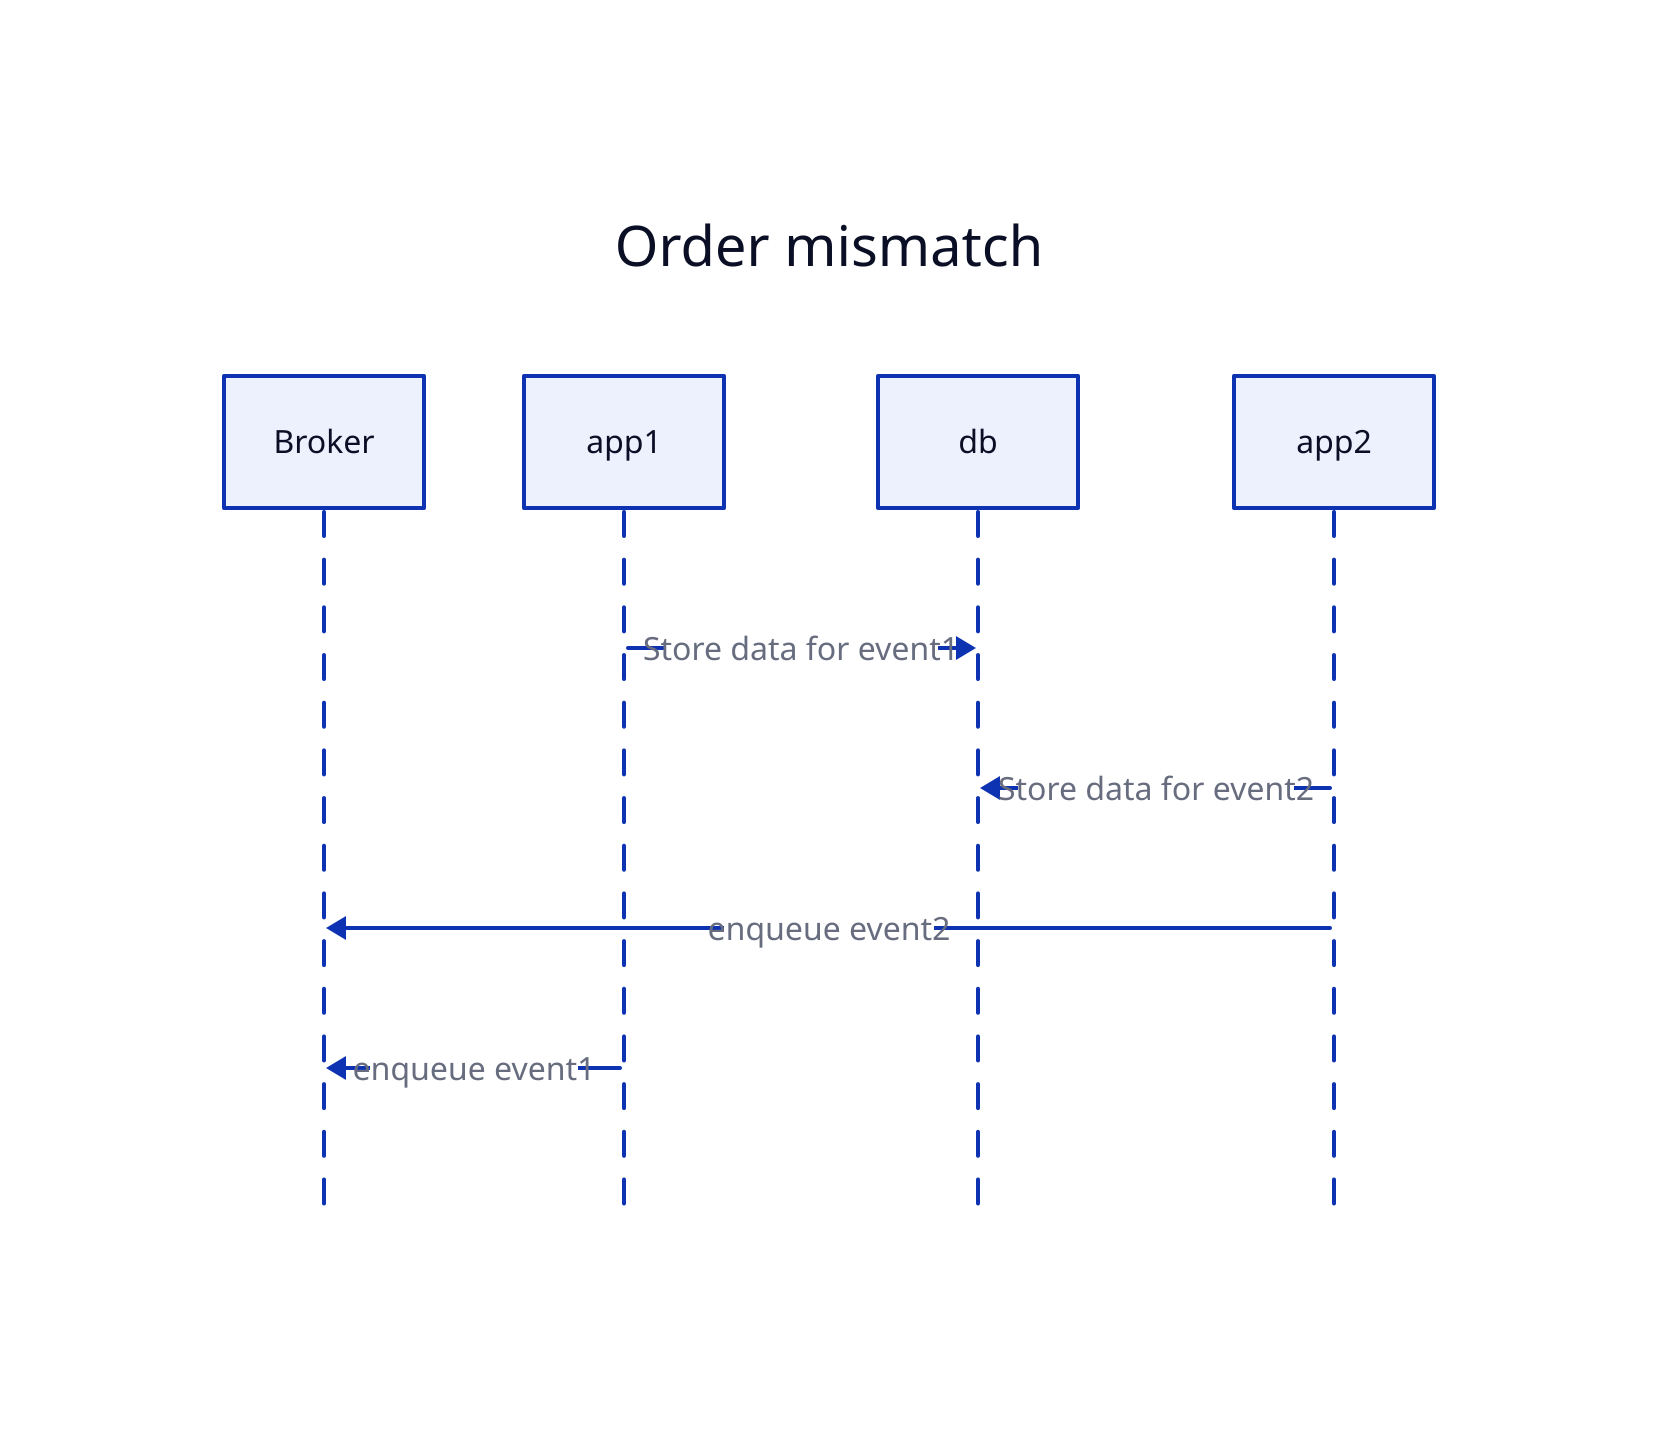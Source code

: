 Order mismatch: {
  shape: sequence_diagram
  broker: Broker

  app1 -> db: Store data for event1
  app2 -> db: Store data for event2
  app2 -> broker: enqueue event2
  app1 -> broker: enqueue event1
}
